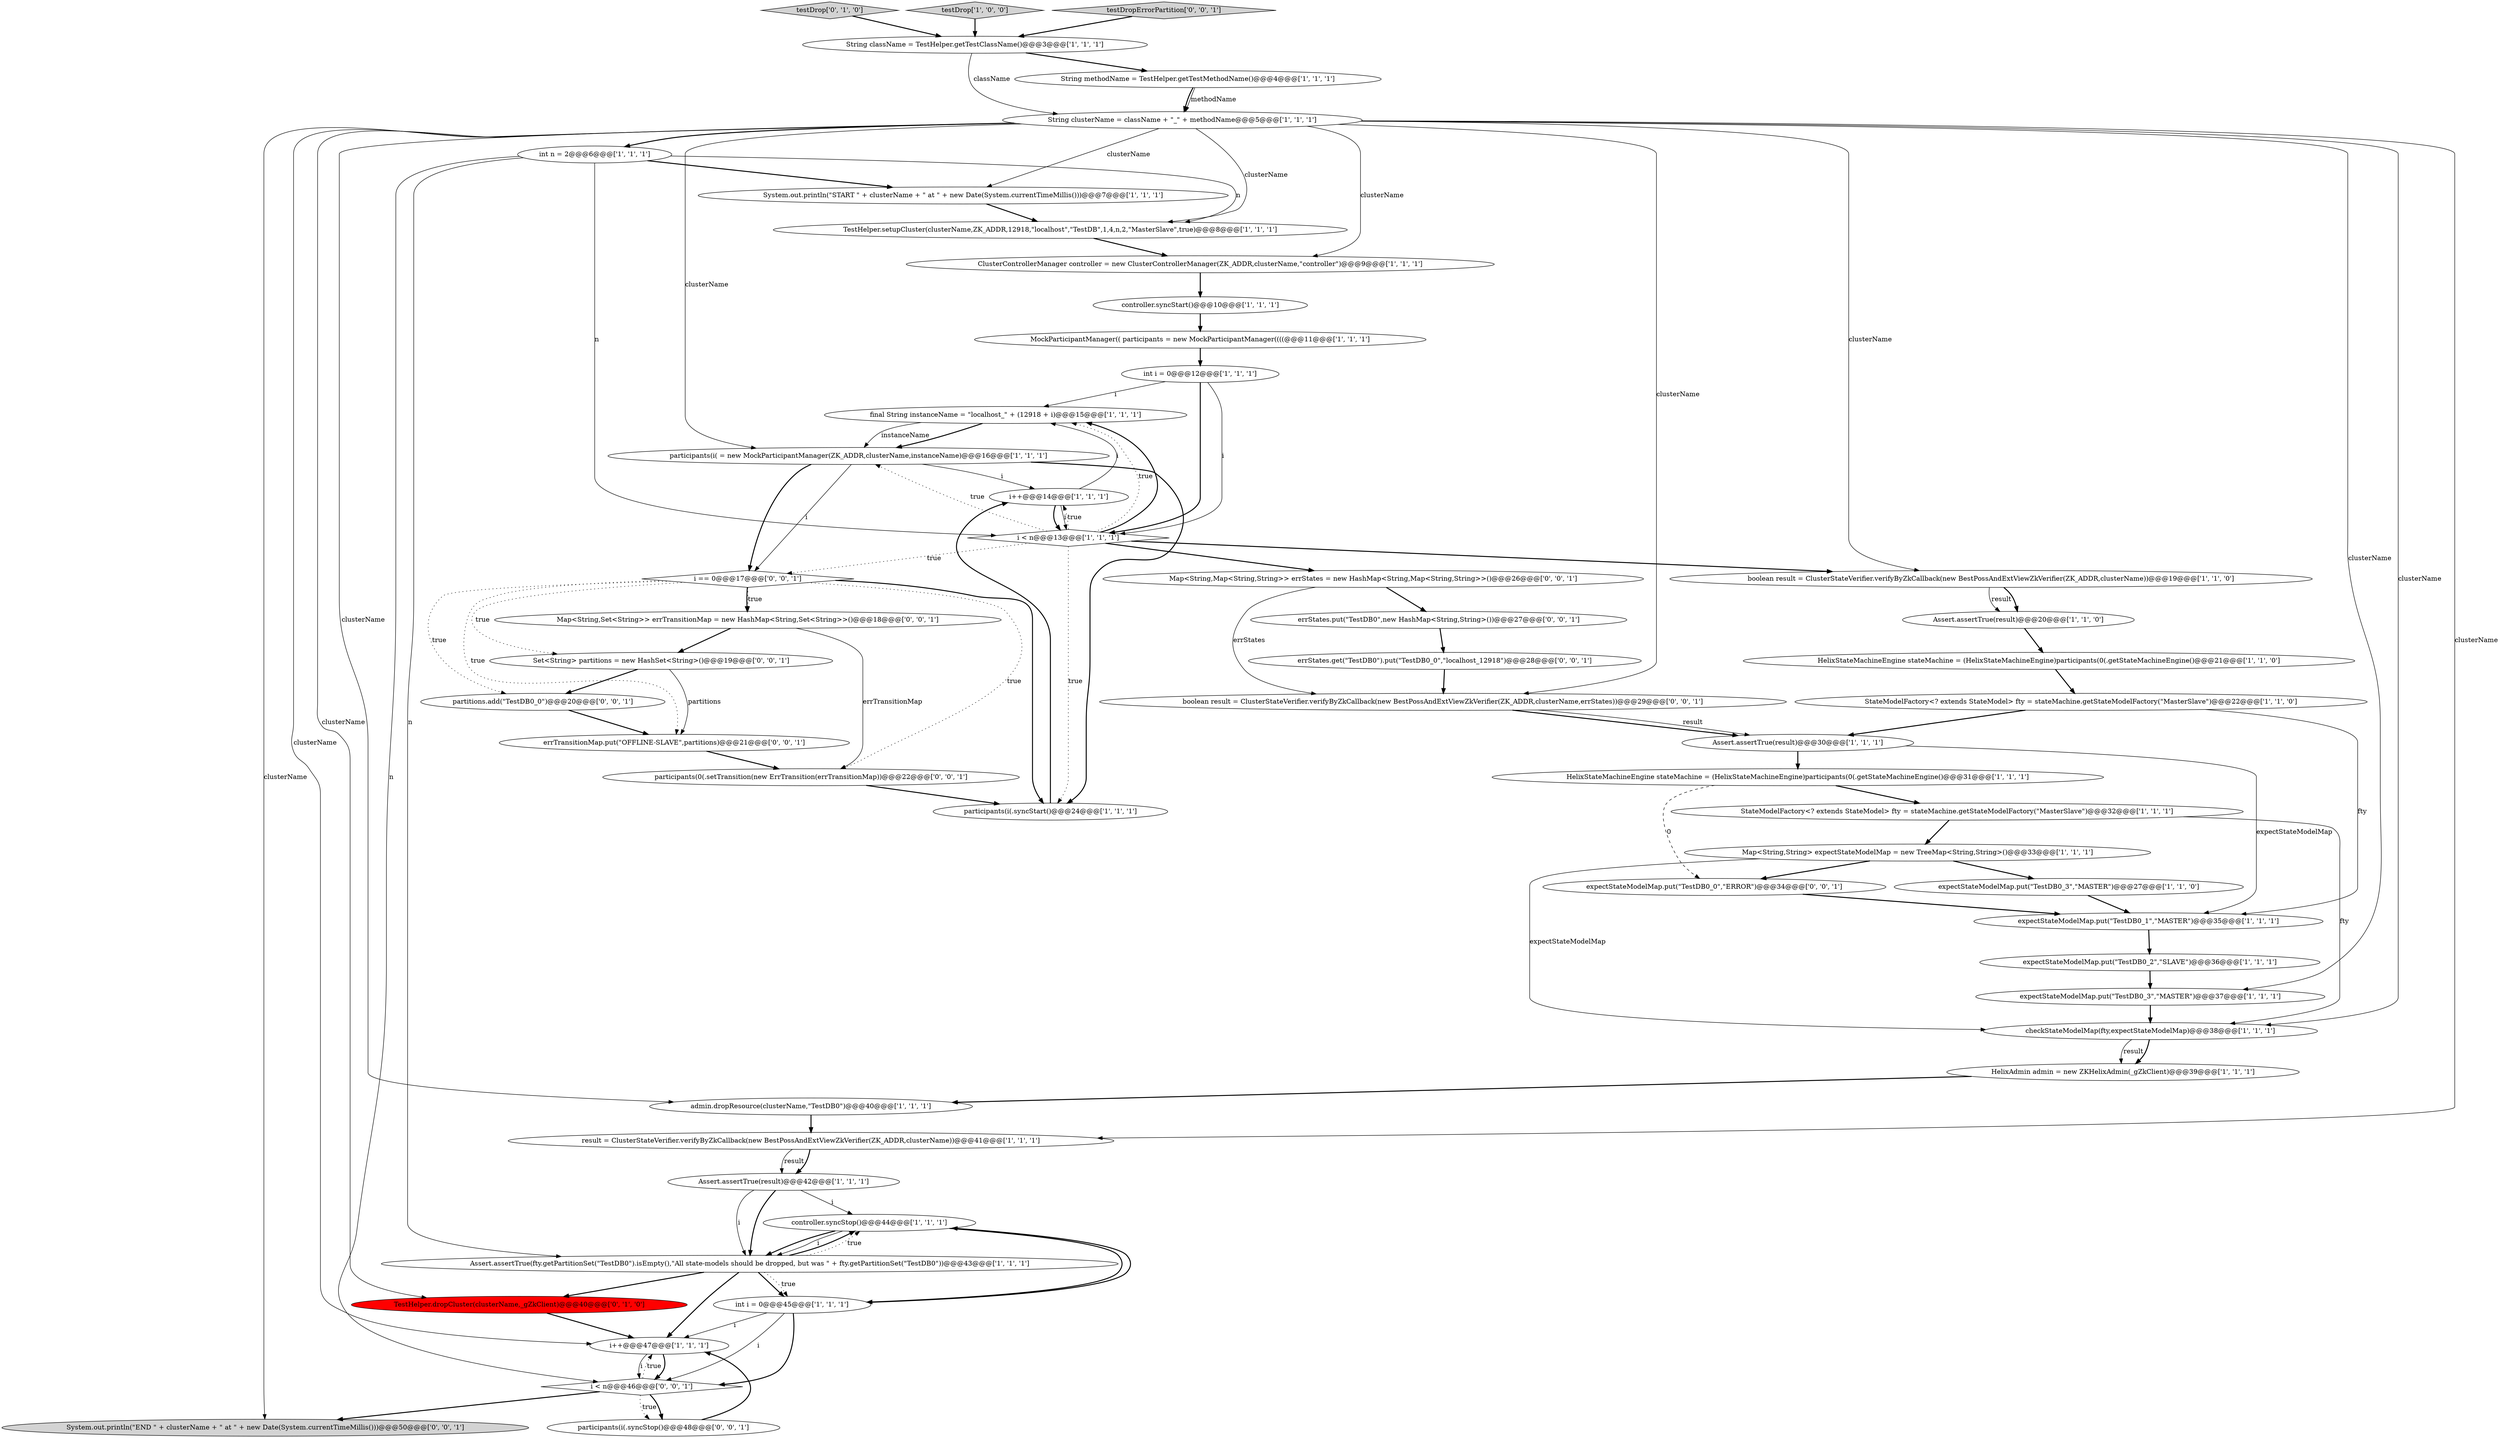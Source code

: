 digraph {
29 [style = filled, label = "Assert.assertTrue(result)@@@42@@@['1', '1', '1']", fillcolor = white, shape = ellipse image = "AAA0AAABBB1BBB"];
38 [style = filled, label = "testDrop['0', '1', '0']", fillcolor = lightgray, shape = diamond image = "AAA0AAABBB2BBB"];
1 [style = filled, label = "expectStateModelMap.put(\"TestDB0_3\",\"MASTER\")@@@37@@@['1', '1', '1']", fillcolor = white, shape = ellipse image = "AAA0AAABBB1BBB"];
48 [style = filled, label = "boolean result = ClusterStateVerifier.verifyByZkCallback(new BestPossAndExtViewZkVerifier(ZK_ADDR,clusterName,errStates))@@@29@@@['0', '0', '1']", fillcolor = white, shape = ellipse image = "AAA0AAABBB3BBB"];
37 [style = filled, label = "TestHelper.dropCluster(clusterName,_gZkClient)@@@40@@@['0', '1', '0']", fillcolor = red, shape = ellipse image = "AAA1AAABBB2BBB"];
7 [style = filled, label = "expectStateModelMap.put(\"TestDB0_3\",\"MASTER\")@@@27@@@['1', '1', '0']", fillcolor = white, shape = ellipse image = "AAA0AAABBB1BBB"];
4 [style = filled, label = "boolean result = ClusterStateVerifier.verifyByZkCallback(new BestPossAndExtViewZkVerifier(ZK_ADDR,clusterName))@@@19@@@['1', '1', '0']", fillcolor = white, shape = ellipse image = "AAA0AAABBB1BBB"];
30 [style = filled, label = "HelixStateMachineEngine stateMachine = (HelixStateMachineEngine)participants(0(.getStateMachineEngine()@@@21@@@['1', '1', '0']", fillcolor = white, shape = ellipse image = "AAA0AAABBB1BBB"];
18 [style = filled, label = "controller.syncStop()@@@44@@@['1', '1', '1']", fillcolor = white, shape = ellipse image = "AAA0AAABBB1BBB"];
0 [style = filled, label = "testDrop['1', '0', '0']", fillcolor = lightgray, shape = diamond image = "AAA0AAABBB1BBB"];
24 [style = filled, label = "final String instanceName = \"localhost_\" + (12918 + i)@@@15@@@['1', '1', '1']", fillcolor = white, shape = ellipse image = "AAA0AAABBB1BBB"];
53 [style = filled, label = "partitions.add(\"TestDB0_0\")@@@20@@@['0', '0', '1']", fillcolor = white, shape = ellipse image = "AAA0AAABBB3BBB"];
8 [style = filled, label = "MockParticipantManager(( participants = new MockParticipantManager((((@@@11@@@['1', '1', '1']", fillcolor = white, shape = ellipse image = "AAA0AAABBB1BBB"];
21 [style = filled, label = "int i = 0@@@45@@@['1', '1', '1']", fillcolor = white, shape = ellipse image = "AAA0AAABBB1BBB"];
26 [style = filled, label = "expectStateModelMap.put(\"TestDB0_2\",\"SLAVE\")@@@36@@@['1', '1', '1']", fillcolor = white, shape = ellipse image = "AAA0AAABBB1BBB"];
19 [style = filled, label = "int i = 0@@@12@@@['1', '1', '1']", fillcolor = white, shape = ellipse image = "AAA0AAABBB1BBB"];
2 [style = filled, label = "int n = 2@@@6@@@['1', '1', '1']", fillcolor = white, shape = ellipse image = "AAA0AAABBB1BBB"];
12 [style = filled, label = "TestHelper.setupCluster(clusterName,ZK_ADDR,12918,\"localhost\",\"TestDB\",1,4,n,2,\"MasterSlave\",true)@@@8@@@['1', '1', '1']", fillcolor = white, shape = ellipse image = "AAA0AAABBB1BBB"];
52 [style = filled, label = "errTransitionMap.put(\"OFFLINE-SLAVE\",partitions)@@@21@@@['0', '0', '1']", fillcolor = white, shape = ellipse image = "AAA0AAABBB3BBB"];
16 [style = filled, label = "HelixAdmin admin = new ZKHelixAdmin(_gZkClient)@@@39@@@['1', '1', '1']", fillcolor = white, shape = ellipse image = "AAA0AAABBB1BBB"];
35 [style = filled, label = "StateModelFactory<? extends StateModel> fty = stateMachine.getStateModelFactory(\"MasterSlave\")@@@22@@@['1', '1', '0']", fillcolor = white, shape = ellipse image = "AAA0AAABBB1BBB"];
11 [style = filled, label = "Assert.assertTrue(fty.getPartitionSet(\"TestDB0\").isEmpty(),\"All state-models should be dropped, but was \" + fty.getPartitionSet(\"TestDB0\"))@@@43@@@['1', '1', '1']", fillcolor = white, shape = ellipse image = "AAA0AAABBB1BBB"];
42 [style = filled, label = "System.out.println(\"END \" + clusterName + \" at \" + new Date(System.currentTimeMillis()))@@@50@@@['0', '0', '1']", fillcolor = lightgray, shape = ellipse image = "AAA0AAABBB3BBB"];
51 [style = filled, label = "Map<String,Map<String,String>> errStates = new HashMap<String,Map<String,String>>()@@@26@@@['0', '0', '1']", fillcolor = white, shape = ellipse image = "AAA0AAABBB3BBB"];
43 [style = filled, label = "Set<String> partitions = new HashSet<String>()@@@19@@@['0', '0', '1']", fillcolor = white, shape = ellipse image = "AAA0AAABBB3BBB"];
32 [style = filled, label = "expectStateModelMap.put(\"TestDB0_1\",\"MASTER\")@@@35@@@['1', '1', '1']", fillcolor = white, shape = ellipse image = "AAA0AAABBB1BBB"];
47 [style = filled, label = "participants(0(.setTransition(new ErrTransition(errTransitionMap))@@@22@@@['0', '0', '1']", fillcolor = white, shape = ellipse image = "AAA0AAABBB3BBB"];
17 [style = filled, label = "participants(i( = new MockParticipantManager(ZK_ADDR,clusterName,instanceName)@@@16@@@['1', '1', '1']", fillcolor = white, shape = ellipse image = "AAA0AAABBB1BBB"];
46 [style = filled, label = "errStates.get(\"TestDB0\").put(\"TestDB0_0\",\"localhost_12918\")@@@28@@@['0', '0', '1']", fillcolor = white, shape = ellipse image = "AAA0AAABBB3BBB"];
41 [style = filled, label = "participants(i(.syncStop()@@@48@@@['0', '0', '1']", fillcolor = white, shape = ellipse image = "AAA0AAABBB3BBB"];
22 [style = filled, label = "System.out.println(\"START \" + clusterName + \" at \" + new Date(System.currentTimeMillis()))@@@7@@@['1', '1', '1']", fillcolor = white, shape = ellipse image = "AAA0AAABBB1BBB"];
14 [style = filled, label = "i++@@@14@@@['1', '1', '1']", fillcolor = white, shape = ellipse image = "AAA0AAABBB1BBB"];
27 [style = filled, label = "ClusterControllerManager controller = new ClusterControllerManager(ZK_ADDR,clusterName,\"controller\")@@@9@@@['1', '1', '1']", fillcolor = white, shape = ellipse image = "AAA0AAABBB1BBB"];
33 [style = filled, label = "StateModelFactory<? extends StateModel> fty = stateMachine.getStateModelFactory(\"MasterSlave\")@@@32@@@['1', '1', '1']", fillcolor = white, shape = ellipse image = "AAA0AAABBB1BBB"];
15 [style = filled, label = "result = ClusterStateVerifier.verifyByZkCallback(new BestPossAndExtViewZkVerifier(ZK_ADDR,clusterName))@@@41@@@['1', '1', '1']", fillcolor = white, shape = ellipse image = "AAA0AAABBB1BBB"];
49 [style = filled, label = "i < n@@@46@@@['0', '0', '1']", fillcolor = white, shape = diamond image = "AAA0AAABBB3BBB"];
31 [style = filled, label = "String className = TestHelper.getTestClassName()@@@3@@@['1', '1', '1']", fillcolor = white, shape = ellipse image = "AAA0AAABBB1BBB"];
44 [style = filled, label = "errStates.put(\"TestDB0\",new HashMap<String,String>())@@@27@@@['0', '0', '1']", fillcolor = white, shape = ellipse image = "AAA0AAABBB3BBB"];
34 [style = filled, label = "HelixStateMachineEngine stateMachine = (HelixStateMachineEngine)participants(0(.getStateMachineEngine()@@@31@@@['1', '1', '1']", fillcolor = white, shape = ellipse image = "AAA0AAABBB1BBB"];
9 [style = filled, label = "controller.syncStart()@@@10@@@['1', '1', '1']", fillcolor = white, shape = ellipse image = "AAA0AAABBB1BBB"];
13 [style = filled, label = "i < n@@@13@@@['1', '1', '1']", fillcolor = white, shape = diamond image = "AAA0AAABBB1BBB"];
6 [style = filled, label = "Assert.assertTrue(result)@@@30@@@['1', '1', '1']", fillcolor = white, shape = ellipse image = "AAA0AAABBB1BBB"];
10 [style = filled, label = "participants(i(.syncStart()@@@24@@@['1', '1', '1']", fillcolor = white, shape = ellipse image = "AAA0AAABBB1BBB"];
28 [style = filled, label = "i++@@@47@@@['1', '1', '1']", fillcolor = white, shape = ellipse image = "AAA0AAABBB1BBB"];
3 [style = filled, label = "String clusterName = className + \"_\" + methodName@@@5@@@['1', '1', '1']", fillcolor = white, shape = ellipse image = "AAA0AAABBB1BBB"];
45 [style = filled, label = "expectStateModelMap.put(\"TestDB0_0\",\"ERROR\")@@@34@@@['0', '0', '1']", fillcolor = white, shape = ellipse image = "AAA0AAABBB3BBB"];
36 [style = filled, label = "String methodName = TestHelper.getTestMethodName()@@@4@@@['1', '1', '1']", fillcolor = white, shape = ellipse image = "AAA0AAABBB1BBB"];
23 [style = filled, label = "Map<String,String> expectStateModelMap = new TreeMap<String,String>()@@@33@@@['1', '1', '1']", fillcolor = white, shape = ellipse image = "AAA0AAABBB1BBB"];
5 [style = filled, label = "checkStateModelMap(fty,expectStateModelMap)@@@38@@@['1', '1', '1']", fillcolor = white, shape = ellipse image = "AAA0AAABBB1BBB"];
20 [style = filled, label = "Assert.assertTrue(result)@@@20@@@['1', '1', '0']", fillcolor = white, shape = ellipse image = "AAA0AAABBB1BBB"];
50 [style = filled, label = "Map<String,Set<String>> errTransitionMap = new HashMap<String,Set<String>>()@@@18@@@['0', '0', '1']", fillcolor = white, shape = ellipse image = "AAA0AAABBB3BBB"];
40 [style = filled, label = "testDropErrorPartition['0', '0', '1']", fillcolor = lightgray, shape = diamond image = "AAA0AAABBB3BBB"];
25 [style = filled, label = "admin.dropResource(clusterName,\"TestDB0\")@@@40@@@['1', '1', '1']", fillcolor = white, shape = ellipse image = "AAA0AAABBB1BBB"];
39 [style = filled, label = "i == 0@@@17@@@['0', '0', '1']", fillcolor = white, shape = diamond image = "AAA0AAABBB3BBB"];
1->5 [style = bold, label=""];
13->24 [style = dotted, label="true"];
7->32 [style = bold, label=""];
37->28 [style = bold, label=""];
3->48 [style = solid, label="clusterName"];
23->45 [style = bold, label=""];
5->16 [style = solid, label="result"];
27->9 [style = bold, label=""];
3->5 [style = solid, label="clusterName"];
3->17 [style = solid, label="clusterName"];
39->47 [style = dotted, label="true"];
47->10 [style = bold, label=""];
38->31 [style = bold, label=""];
23->5 [style = solid, label="expectStateModelMap"];
3->37 [style = solid, label="clusterName"];
46->48 [style = bold, label=""];
13->10 [style = dotted, label="true"];
50->47 [style = solid, label="errTransitionMap"];
21->18 [style = bold, label=""];
41->28 [style = bold, label=""];
13->51 [style = bold, label=""];
44->46 [style = bold, label=""];
29->11 [style = solid, label="i"];
52->47 [style = bold, label=""];
19->24 [style = solid, label="i"];
15->29 [style = solid, label="result"];
43->53 [style = bold, label=""];
24->17 [style = bold, label=""];
25->15 [style = bold, label=""];
2->11 [style = solid, label="n"];
40->31 [style = bold, label=""];
3->22 [style = solid, label="clusterName"];
39->50 [style = bold, label=""];
3->27 [style = solid, label="clusterName"];
13->39 [style = dotted, label="true"];
11->28 [style = bold, label=""];
13->17 [style = dotted, label="true"];
50->43 [style = bold, label=""];
10->14 [style = bold, label=""];
39->53 [style = dotted, label="true"];
53->52 [style = bold, label=""];
26->1 [style = bold, label=""];
18->11 [style = bold, label=""];
34->33 [style = bold, label=""];
51->44 [style = bold, label=""];
33->5 [style = solid, label="fty"];
11->37 [style = bold, label=""];
39->43 [style = dotted, label="true"];
9->8 [style = bold, label=""];
32->26 [style = bold, label=""];
11->18 [style = bold, label=""];
33->23 [style = bold, label=""];
3->4 [style = solid, label="clusterName"];
19->13 [style = bold, label=""];
3->2 [style = bold, label=""];
14->24 [style = solid, label="i"];
49->41 [style = dotted, label="true"];
17->39 [style = bold, label=""];
4->20 [style = solid, label="result"];
49->41 [style = bold, label=""];
2->12 [style = solid, label="n"];
23->7 [style = bold, label=""];
21->28 [style = solid, label="i"];
29->11 [style = bold, label=""];
15->29 [style = bold, label=""];
0->31 [style = bold, label=""];
17->10 [style = bold, label=""];
3->12 [style = solid, label="clusterName"];
13->24 [style = bold, label=""];
6->34 [style = bold, label=""];
39->50 [style = dotted, label="true"];
24->17 [style = solid, label="instanceName"];
11->21 [style = bold, label=""];
28->49 [style = bold, label=""];
2->13 [style = solid, label="n"];
36->3 [style = solid, label="methodName"];
45->32 [style = bold, label=""];
29->18 [style = solid, label="i"];
31->36 [style = bold, label=""];
17->14 [style = solid, label="i"];
34->45 [style = dashed, label="0"];
48->6 [style = bold, label=""];
6->32 [style = solid, label="expectStateModelMap"];
31->3 [style = solid, label="className"];
5->16 [style = bold, label=""];
3->28 [style = solid, label="clusterName"];
49->28 [style = dotted, label="true"];
19->13 [style = solid, label="i"];
30->35 [style = bold, label=""];
4->20 [style = bold, label=""];
18->11 [style = solid, label="i"];
21->49 [style = bold, label=""];
14->13 [style = bold, label=""];
18->21 [style = bold, label=""];
51->48 [style = solid, label="errStates"];
13->14 [style = dotted, label="true"];
12->27 [style = bold, label=""];
21->49 [style = solid, label="i"];
2->49 [style = solid, label="n"];
49->42 [style = bold, label=""];
14->13 [style = solid, label="i"];
39->52 [style = dotted, label="true"];
35->6 [style = bold, label=""];
8->19 [style = bold, label=""];
3->25 [style = solid, label="clusterName"];
16->25 [style = bold, label=""];
3->1 [style = solid, label="clusterName"];
11->18 [style = dotted, label="true"];
48->6 [style = solid, label="result"];
3->15 [style = solid, label="clusterName"];
43->52 [style = solid, label="partitions"];
28->49 [style = solid, label="i"];
35->32 [style = solid, label="fty"];
22->12 [style = bold, label=""];
39->10 [style = bold, label=""];
11->21 [style = dotted, label="true"];
2->22 [style = bold, label=""];
20->30 [style = bold, label=""];
3->42 [style = solid, label="clusterName"];
17->39 [style = solid, label="i"];
13->4 [style = bold, label=""];
36->3 [style = bold, label=""];
}
